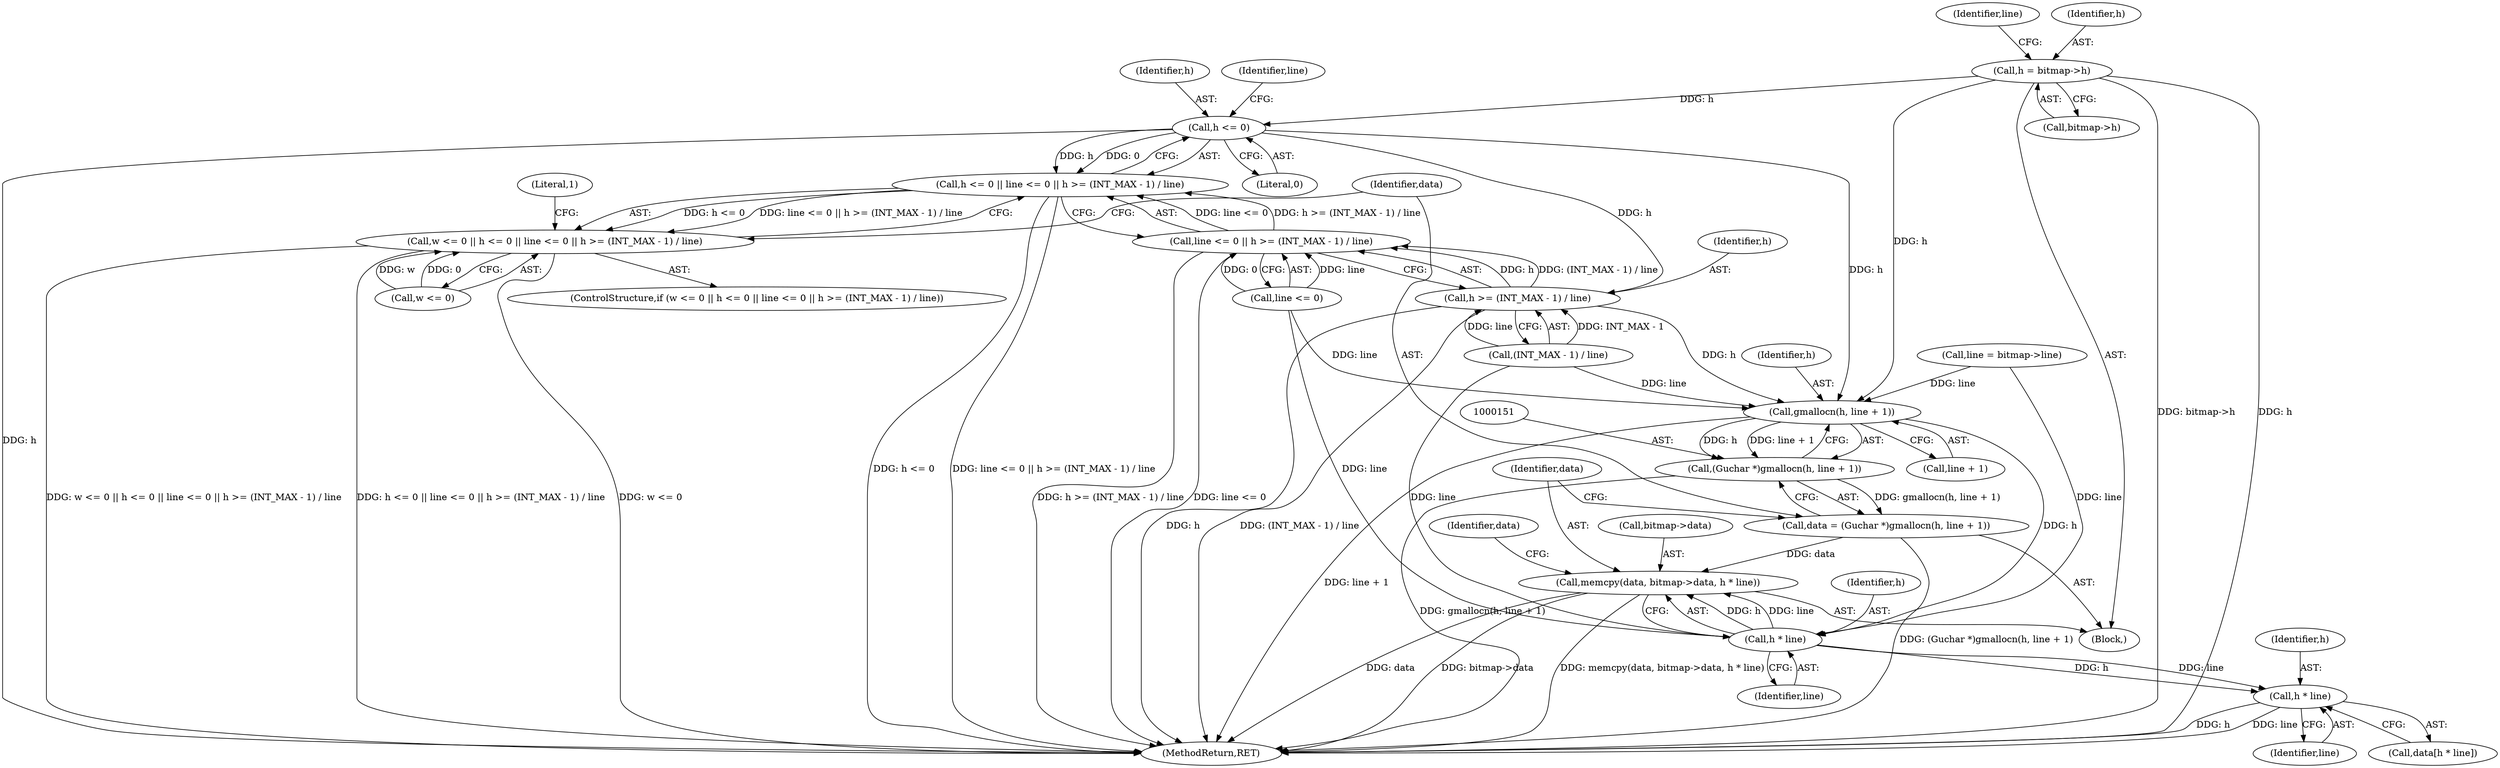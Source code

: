 digraph "0_poppler_7b2d314a61fd0e12f47c62996cb49ec0d1ba747a_9@pointer" {
"1000109" [label="(Call,h = bitmap->h)"];
"1000125" [label="(Call,h <= 0)"];
"1000124" [label="(Call,h <= 0 || line <= 0 || h >= (INT_MAX - 1) / line)"];
"1000120" [label="(Call,w <= 0 || h <= 0 || line <= 0 || h >= (INT_MAX - 1) / line)"];
"1000132" [label="(Call,h >= (INT_MAX - 1) / line)"];
"1000128" [label="(Call,line <= 0 || h >= (INT_MAX - 1) / line)"];
"1000152" [label="(Call,gmallocn(h, line + 1))"];
"1000150" [label="(Call,(Guchar *)gmallocn(h, line + 1))"];
"1000148" [label="(Call,data = (Guchar *)gmallocn(h, line + 1))"];
"1000157" [label="(Call,memcpy(data, bitmap->data, h * line))"];
"1000162" [label="(Call,h * line)"];
"1000168" [label="(Call,h * line)"];
"1000133" [label="(Identifier,h)"];
"1000124" [label="(Call,h <= 0 || line <= 0 || h >= (INT_MAX - 1) / line)"];
"1000114" [label="(Call,line = bitmap->line)"];
"1000128" [label="(Call,line <= 0 || h >= (INT_MAX - 1) / line)"];
"1000168" [label="(Call,h * line)"];
"1000150" [label="(Call,(Guchar *)gmallocn(h, line + 1))"];
"1000134" [label="(Call,(INT_MAX - 1) / line)"];
"1000125" [label="(Call,h <= 0)"];
"1000152" [label="(Call,gmallocn(h, line + 1))"];
"1000115" [label="(Identifier,line)"];
"1000166" [label="(Call,data[h * line])"];
"1000119" [label="(ControlStructure,if (w <= 0 || h <= 0 || line <= 0 || h >= (INT_MAX - 1) / line))"];
"1000164" [label="(Identifier,line)"];
"1000159" [label="(Call,bitmap->data)"];
"1000120" [label="(Call,w <= 0 || h <= 0 || line <= 0 || h >= (INT_MAX - 1) / line)"];
"1000142" [label="(Literal,1)"];
"1000110" [label="(Identifier,h)"];
"1000162" [label="(Call,h * line)"];
"1000129" [label="(Call,line <= 0)"];
"1000157" [label="(Call,memcpy(data, bitmap->data, h * line))"];
"1000127" [label="(Literal,0)"];
"1000126" [label="(Identifier,h)"];
"1000130" [label="(Identifier,line)"];
"1000170" [label="(Identifier,line)"];
"1000103" [label="(Block,)"];
"1000121" [label="(Call,w <= 0)"];
"1000111" [label="(Call,bitmap->h)"];
"1000158" [label="(Identifier,data)"];
"1000148" [label="(Call,data = (Guchar *)gmallocn(h, line + 1))"];
"1000149" [label="(Identifier,data)"];
"1000153" [label="(Identifier,h)"];
"1000163" [label="(Identifier,h)"];
"1000109" [label="(Call,h = bitmap->h)"];
"1000132" [label="(Call,h >= (INT_MAX - 1) / line)"];
"1000154" [label="(Call,line + 1)"];
"1000172" [label="(MethodReturn,RET)"];
"1000167" [label="(Identifier,data)"];
"1000169" [label="(Identifier,h)"];
"1000109" -> "1000103"  [label="AST: "];
"1000109" -> "1000111"  [label="CFG: "];
"1000110" -> "1000109"  [label="AST: "];
"1000111" -> "1000109"  [label="AST: "];
"1000115" -> "1000109"  [label="CFG: "];
"1000109" -> "1000172"  [label="DDG: h"];
"1000109" -> "1000172"  [label="DDG: bitmap->h"];
"1000109" -> "1000125"  [label="DDG: h"];
"1000109" -> "1000152"  [label="DDG: h"];
"1000125" -> "1000124"  [label="AST: "];
"1000125" -> "1000127"  [label="CFG: "];
"1000126" -> "1000125"  [label="AST: "];
"1000127" -> "1000125"  [label="AST: "];
"1000130" -> "1000125"  [label="CFG: "];
"1000124" -> "1000125"  [label="CFG: "];
"1000125" -> "1000172"  [label="DDG: h"];
"1000125" -> "1000124"  [label="DDG: h"];
"1000125" -> "1000124"  [label="DDG: 0"];
"1000125" -> "1000132"  [label="DDG: h"];
"1000125" -> "1000152"  [label="DDG: h"];
"1000124" -> "1000120"  [label="AST: "];
"1000124" -> "1000128"  [label="CFG: "];
"1000128" -> "1000124"  [label="AST: "];
"1000120" -> "1000124"  [label="CFG: "];
"1000124" -> "1000172"  [label="DDG: h <= 0"];
"1000124" -> "1000172"  [label="DDG: line <= 0 || h >= (INT_MAX - 1) / line"];
"1000124" -> "1000120"  [label="DDG: h <= 0"];
"1000124" -> "1000120"  [label="DDG: line <= 0 || h >= (INT_MAX - 1) / line"];
"1000128" -> "1000124"  [label="DDG: line <= 0"];
"1000128" -> "1000124"  [label="DDG: h >= (INT_MAX - 1) / line"];
"1000120" -> "1000119"  [label="AST: "];
"1000120" -> "1000121"  [label="CFG: "];
"1000121" -> "1000120"  [label="AST: "];
"1000142" -> "1000120"  [label="CFG: "];
"1000149" -> "1000120"  [label="CFG: "];
"1000120" -> "1000172"  [label="DDG: w <= 0"];
"1000120" -> "1000172"  [label="DDG: w <= 0 || h <= 0 || line <= 0 || h >= (INT_MAX - 1) / line"];
"1000120" -> "1000172"  [label="DDG: h <= 0 || line <= 0 || h >= (INT_MAX - 1) / line"];
"1000121" -> "1000120"  [label="DDG: w"];
"1000121" -> "1000120"  [label="DDG: 0"];
"1000132" -> "1000128"  [label="AST: "];
"1000132" -> "1000134"  [label="CFG: "];
"1000133" -> "1000132"  [label="AST: "];
"1000134" -> "1000132"  [label="AST: "];
"1000128" -> "1000132"  [label="CFG: "];
"1000132" -> "1000172"  [label="DDG: (INT_MAX - 1) / line"];
"1000132" -> "1000172"  [label="DDG: h"];
"1000132" -> "1000128"  [label="DDG: h"];
"1000132" -> "1000128"  [label="DDG: (INT_MAX - 1) / line"];
"1000134" -> "1000132"  [label="DDG: INT_MAX - 1"];
"1000134" -> "1000132"  [label="DDG: line"];
"1000132" -> "1000152"  [label="DDG: h"];
"1000128" -> "1000129"  [label="CFG: "];
"1000129" -> "1000128"  [label="AST: "];
"1000128" -> "1000172"  [label="DDG: h >= (INT_MAX - 1) / line"];
"1000128" -> "1000172"  [label="DDG: line <= 0"];
"1000129" -> "1000128"  [label="DDG: line"];
"1000129" -> "1000128"  [label="DDG: 0"];
"1000152" -> "1000150"  [label="AST: "];
"1000152" -> "1000154"  [label="CFG: "];
"1000153" -> "1000152"  [label="AST: "];
"1000154" -> "1000152"  [label="AST: "];
"1000150" -> "1000152"  [label="CFG: "];
"1000152" -> "1000172"  [label="DDG: line + 1"];
"1000152" -> "1000150"  [label="DDG: h"];
"1000152" -> "1000150"  [label="DDG: line + 1"];
"1000129" -> "1000152"  [label="DDG: line"];
"1000114" -> "1000152"  [label="DDG: line"];
"1000134" -> "1000152"  [label="DDG: line"];
"1000152" -> "1000162"  [label="DDG: h"];
"1000150" -> "1000148"  [label="AST: "];
"1000151" -> "1000150"  [label="AST: "];
"1000148" -> "1000150"  [label="CFG: "];
"1000150" -> "1000172"  [label="DDG: gmallocn(h, line + 1)"];
"1000150" -> "1000148"  [label="DDG: gmallocn(h, line + 1)"];
"1000148" -> "1000103"  [label="AST: "];
"1000149" -> "1000148"  [label="AST: "];
"1000158" -> "1000148"  [label="CFG: "];
"1000148" -> "1000172"  [label="DDG: (Guchar *)gmallocn(h, line + 1)"];
"1000148" -> "1000157"  [label="DDG: data"];
"1000157" -> "1000103"  [label="AST: "];
"1000157" -> "1000162"  [label="CFG: "];
"1000158" -> "1000157"  [label="AST: "];
"1000159" -> "1000157"  [label="AST: "];
"1000162" -> "1000157"  [label="AST: "];
"1000167" -> "1000157"  [label="CFG: "];
"1000157" -> "1000172"  [label="DDG: bitmap->data"];
"1000157" -> "1000172"  [label="DDG: memcpy(data, bitmap->data, h * line)"];
"1000157" -> "1000172"  [label="DDG: data"];
"1000162" -> "1000157"  [label="DDG: h"];
"1000162" -> "1000157"  [label="DDG: line"];
"1000162" -> "1000164"  [label="CFG: "];
"1000163" -> "1000162"  [label="AST: "];
"1000164" -> "1000162"  [label="AST: "];
"1000129" -> "1000162"  [label="DDG: line"];
"1000114" -> "1000162"  [label="DDG: line"];
"1000134" -> "1000162"  [label="DDG: line"];
"1000162" -> "1000168"  [label="DDG: h"];
"1000162" -> "1000168"  [label="DDG: line"];
"1000168" -> "1000166"  [label="AST: "];
"1000168" -> "1000170"  [label="CFG: "];
"1000169" -> "1000168"  [label="AST: "];
"1000170" -> "1000168"  [label="AST: "];
"1000166" -> "1000168"  [label="CFG: "];
"1000168" -> "1000172"  [label="DDG: h"];
"1000168" -> "1000172"  [label="DDG: line"];
}
